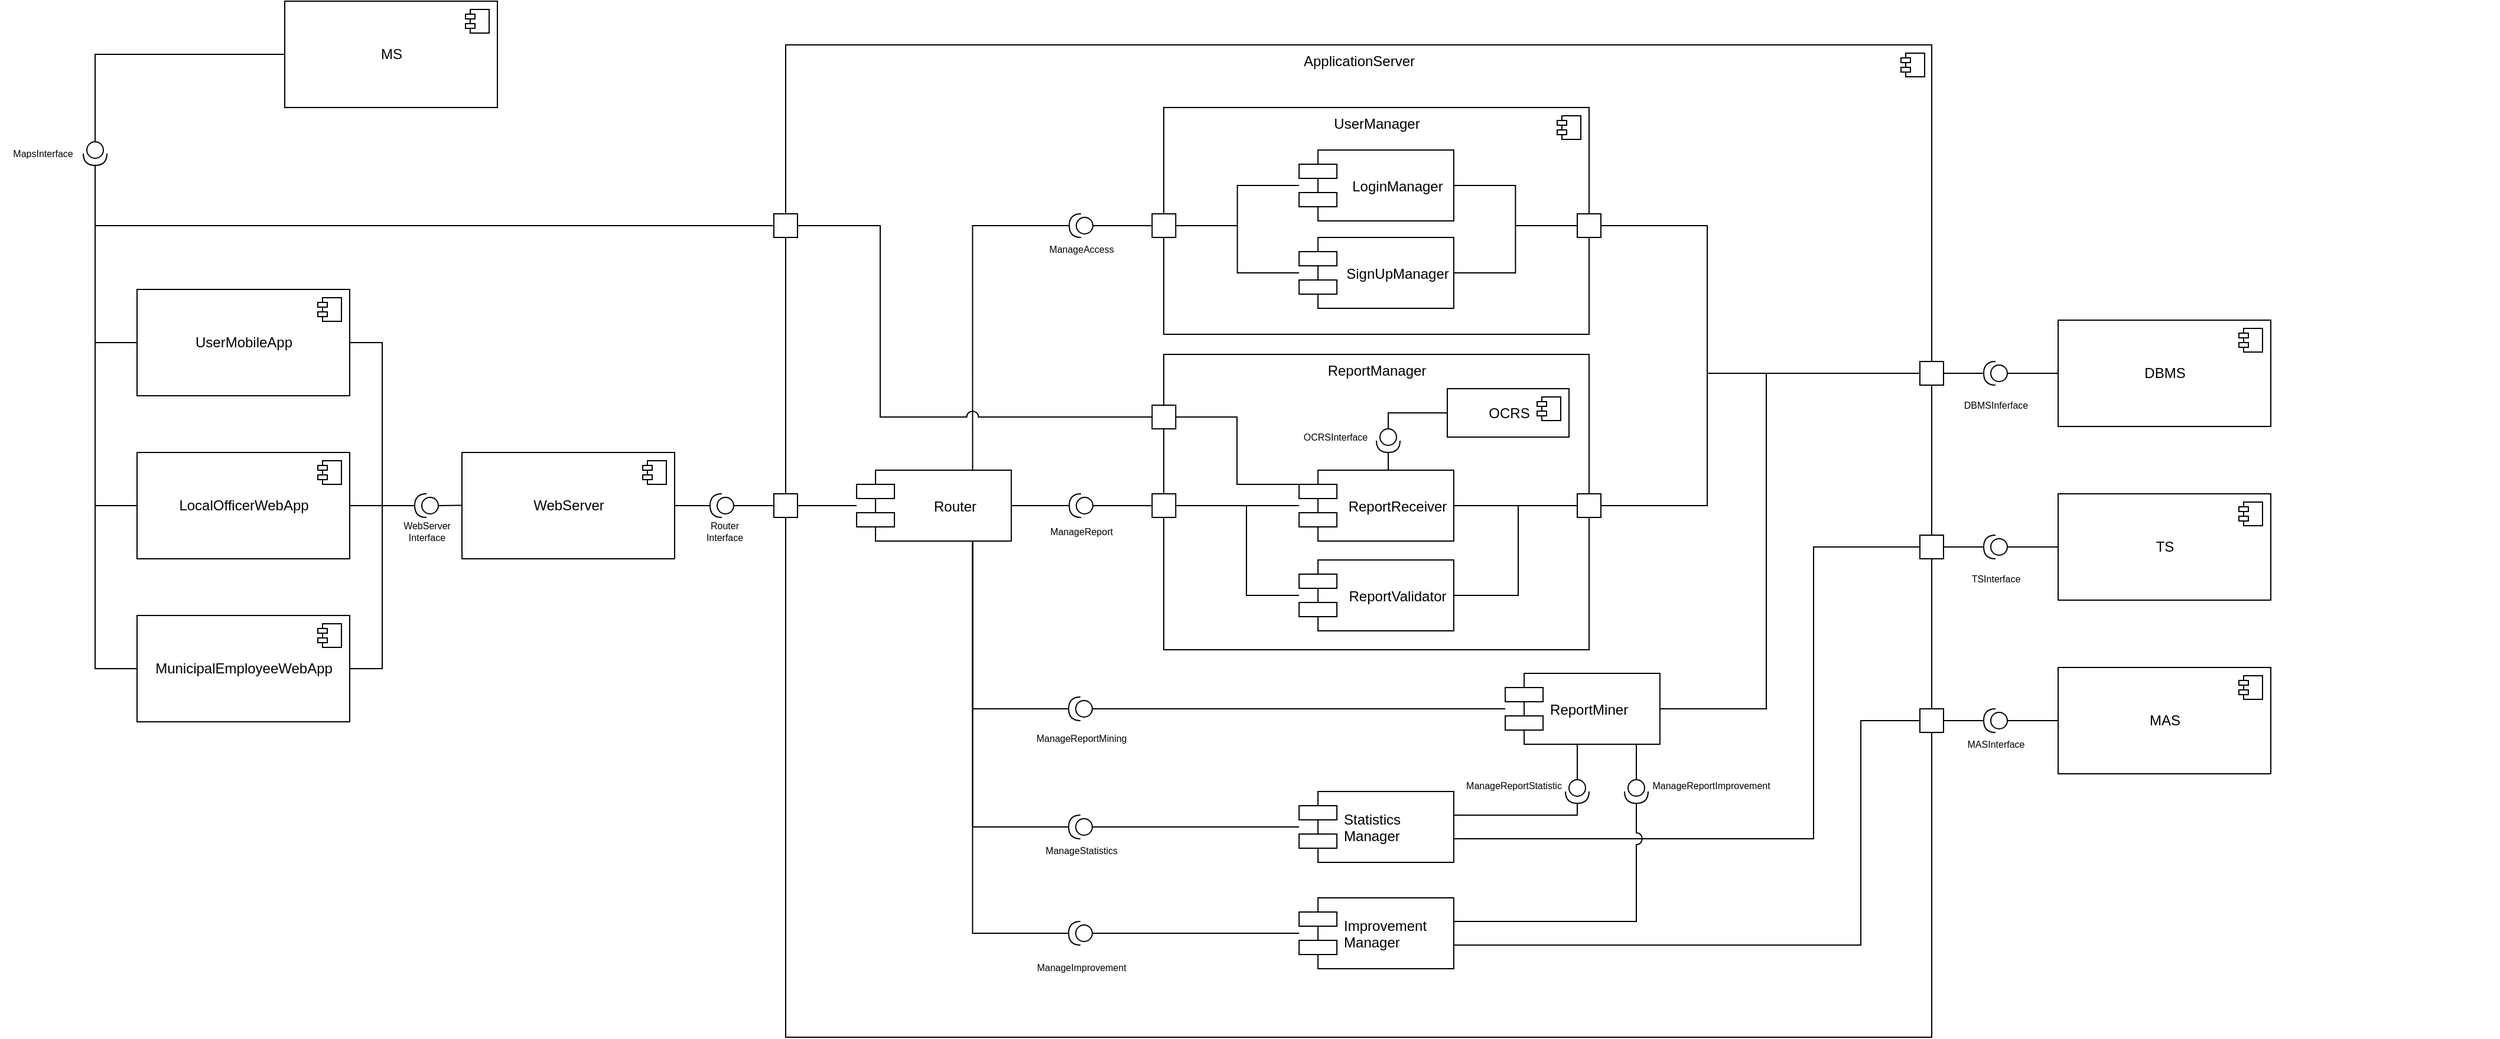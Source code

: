 <mxfile version="12.3.3" type="github" pages="1">
  <diagram id="ICdfpJFsuThwmuI50rdp" name="Page-1">
    <mxGraphModel dx="2058" dy="657" grid="1" gridSize="10" guides="1" tooltips="1" connect="1" arrows="1" fold="1" page="1" pageScale="1" pageWidth="850" pageHeight="1100" math="0" shadow="0">
      <root>
        <mxCell id="0"/>
        <mxCell id="1" parent="0"/>
        <mxCell id="f9F8cFvLClXmry9gnk70-8" value="ApplicationServer" style="html=1;verticalAlign=top;" parent="1" vertex="1">
          <mxGeometry x="600" y="98" width="970" height="840" as="geometry"/>
        </mxCell>
        <mxCell id="bCqW9GsPhboXD0qG2JR0-5" style="edgeStyle=orthogonalEdgeStyle;rounded=0;orthogonalLoop=1;jettySize=auto;html=1;endArrow=none;endFill=0;" parent="1" source="t4dxVVUfDJno4B-P36dR-24" target="bCqW9GsPhboXD0qG2JR0-4" edge="1">
          <mxGeometry relative="1" as="geometry"/>
        </mxCell>
        <mxCell id="t4dxVVUfDJno4B-P36dR-24" value="" style="whiteSpace=wrap;html=1;aspect=fixed;" parent="1" vertex="1">
          <mxGeometry x="590" y="478" width="20" height="20" as="geometry"/>
        </mxCell>
        <mxCell id="t4dxVVUfDJno4B-P36dR-27" value="" style="shape=component;jettyWidth=8;jettyHeight=4;" parent="1" vertex="1">
          <mxGeometry x="1544" y="105" width="20" height="20" as="geometry">
            <mxPoint x="-27" y="7" as="offset"/>
          </mxGeometry>
        </mxCell>
        <mxCell id="t4dxVVUfDJno4B-P36dR-32" value="" style="group;verticalAlign=middle;" parent="1" vertex="1" connectable="0">
          <mxGeometry x="840" y="151" width="440" height="192" as="geometry"/>
        </mxCell>
        <mxCell id="t4dxVVUfDJno4B-P36dR-6" value="" style="shape=providedRequiredInterface;html=1;verticalLabelPosition=bottom;rotation=180;" parent="t4dxVVUfDJno4B-P36dR-32" vertex="1">
          <mxGeometry y="90" width="20" height="20" as="geometry"/>
        </mxCell>
        <mxCell id="t4dxVVUfDJno4B-P36dR-31" style="edgeStyle=orthogonalEdgeStyle;rounded=0;orthogonalLoop=1;jettySize=auto;html=1;entryX=0;entryY=0.5;entryDx=0;entryDy=0;entryPerimeter=0;endArrow=none;endFill=0;" parent="t4dxVVUfDJno4B-P36dR-32" source="t4dxVVUfDJno4B-P36dR-3" target="t4dxVVUfDJno4B-P36dR-6" edge="1">
          <mxGeometry relative="1" as="geometry"/>
        </mxCell>
        <mxCell id="t4dxVVUfDJno4B-P36dR-1" value="UserManager" style="html=1;verticalAlign=top;" parent="t4dxVVUfDJno4B-P36dR-32" vertex="1">
          <mxGeometry x="80" width="360" height="192" as="geometry"/>
        </mxCell>
        <mxCell id="t4dxVVUfDJno4B-P36dR-2" value="" style="shape=component;jettyWidth=8;jettyHeight=4;" parent="t4dxVVUfDJno4B-P36dR-32" vertex="1">
          <mxGeometry x="1" width="20" height="20" relative="1" as="geometry">
            <mxPoint x="-27" y="7" as="offset"/>
          </mxGeometry>
        </mxCell>
        <mxCell id="t4dxVVUfDJno4B-P36dR-4" style="edgeStyle=orthogonalEdgeStyle;rounded=0;orthogonalLoop=1;jettySize=auto;html=1;entryX=1;entryY=0.5;entryDx=0;entryDy=0;endArrow=none;endFill=0;" parent="t4dxVVUfDJno4B-P36dR-32" source="f9F8cFvLClXmry9gnk70-27" target="t4dxVVUfDJno4B-P36dR-3" edge="1">
          <mxGeometry relative="1" as="geometry"/>
        </mxCell>
        <mxCell id="f9F8cFvLClXmry9gnk70-27" value="LoginManager" style="shape=component;align=center;spacingLeft=36;" parent="t4dxVVUfDJno4B-P36dR-32" vertex="1">
          <mxGeometry x="194.545" y="36" width="130.909" height="60" as="geometry"/>
        </mxCell>
        <mxCell id="t4dxVVUfDJno4B-P36dR-5" style="edgeStyle=orthogonalEdgeStyle;rounded=0;orthogonalLoop=1;jettySize=auto;html=1;entryX=1;entryY=0.5;entryDx=0;entryDy=0;endArrow=none;endFill=0;" parent="t4dxVVUfDJno4B-P36dR-32" source="f9F8cFvLClXmry9gnk70-28" target="t4dxVVUfDJno4B-P36dR-3" edge="1">
          <mxGeometry relative="1" as="geometry"/>
        </mxCell>
        <mxCell id="f9F8cFvLClXmry9gnk70-28" value="SignUpManager" style="shape=component;align=center;spacingLeft=36;" parent="t4dxVVUfDJno4B-P36dR-32" vertex="1">
          <mxGeometry x="194.545" y="110" width="130.909" height="60" as="geometry"/>
        </mxCell>
        <mxCell id="t4dxVVUfDJno4B-P36dR-3" value="" style="whiteSpace=wrap;html=1;aspect=fixed;" parent="t4dxVVUfDJno4B-P36dR-32" vertex="1">
          <mxGeometry x="70.143" y="90" width="20" height="20" as="geometry"/>
        </mxCell>
        <mxCell id="t4dxVVUfDJno4B-P36dR-100" style="edgeStyle=orthogonalEdgeStyle;rounded=0;jumpStyle=none;orthogonalLoop=1;jettySize=auto;html=1;entryX=0;entryY=0.5;entryDx=0;entryDy=0;endArrow=none;endFill=0;" parent="1" source="t4dxVVUfDJno4B-P36dR-20" target="t4dxVVUfDJno4B-P36dR-28" edge="1">
          <mxGeometry relative="1" as="geometry">
            <Array as="points">
              <mxPoint x="1380" y="251"/>
              <mxPoint x="1380" y="376"/>
            </Array>
          </mxGeometry>
        </mxCell>
        <mxCell id="t4dxVVUfDJno4B-P36dR-20" value="" style="whiteSpace=wrap;html=1;aspect=fixed;" parent="1" vertex="1">
          <mxGeometry x="1270" y="241" width="20" height="20" as="geometry"/>
        </mxCell>
        <mxCell id="t4dxVVUfDJno4B-P36dR-21" style="edgeStyle=orthogonalEdgeStyle;rounded=0;orthogonalLoop=1;jettySize=auto;html=1;entryX=0;entryY=0.5;entryDx=0;entryDy=0;endArrow=none;endFill=0;" parent="1" source="f9F8cFvLClXmry9gnk70-27" target="t4dxVVUfDJno4B-P36dR-20" edge="1">
          <mxGeometry relative="1" as="geometry"/>
        </mxCell>
        <mxCell id="t4dxVVUfDJno4B-P36dR-22" style="edgeStyle=orthogonalEdgeStyle;rounded=0;orthogonalLoop=1;jettySize=auto;html=1;entryX=0;entryY=0.5;entryDx=0;entryDy=0;endArrow=none;endFill=0;" parent="1" source="f9F8cFvLClXmry9gnk70-28" target="t4dxVVUfDJno4B-P36dR-20" edge="1">
          <mxGeometry relative="1" as="geometry"/>
        </mxCell>
        <mxCell id="t4dxVVUfDJno4B-P36dR-93" style="edgeStyle=orthogonalEdgeStyle;rounded=0;orthogonalLoop=1;jettySize=auto;html=1;entryX=0;entryY=0.5;entryDx=0;entryDy=0;endArrow=none;endFill=0;" parent="1" source="t4dxVVUfDJno4B-P36dR-88" target="t4dxVVUfDJno4B-P36dR-92" edge="1">
          <mxGeometry relative="1" as="geometry"/>
        </mxCell>
        <mxCell id="t4dxVVUfDJno4B-P36dR-94" style="edgeStyle=orthogonalEdgeStyle;rounded=0;orthogonalLoop=1;jettySize=auto;html=1;entryX=0;entryY=0.5;entryDx=0;entryDy=0;endArrow=none;endFill=0;" parent="1" source="t4dxVVUfDJno4B-P36dR-90" target="t4dxVVUfDJno4B-P36dR-92" edge="1">
          <mxGeometry relative="1" as="geometry"/>
        </mxCell>
        <mxCell id="t4dxVVUfDJno4B-P36dR-120" style="edgeStyle=orthogonalEdgeStyle;rounded=0;jumpStyle=none;orthogonalLoop=1;jettySize=auto;html=1;entryX=1;entryY=0.5;entryDx=0;entryDy=0;endArrow=none;endFill=0;" parent="1" source="t4dxVVUfDJno4B-P36dR-83" target="t4dxVVUfDJno4B-P36dR-103" edge="1">
          <mxGeometry relative="1" as="geometry"/>
        </mxCell>
        <mxCell id="t4dxVVUfDJno4B-P36dR-83" value="" style="shape=providedRequiredInterface;html=1;verticalLabelPosition=bottom;rotation=180;" parent="1" vertex="1">
          <mxGeometry x="840" y="478" width="20" height="20" as="geometry"/>
        </mxCell>
        <mxCell id="t4dxVVUfDJno4B-P36dR-84" style="edgeStyle=orthogonalEdgeStyle;rounded=0;orthogonalLoop=1;jettySize=auto;html=1;entryX=0;entryY=0.5;entryDx=0;entryDy=0;entryPerimeter=0;endArrow=none;endFill=0;" parent="1" source="t4dxVVUfDJno4B-P36dR-91" target="t4dxVVUfDJno4B-P36dR-83" edge="1">
          <mxGeometry relative="1" as="geometry"/>
        </mxCell>
        <mxCell id="t4dxVVUfDJno4B-P36dR-85" value="ReportManager" style="html=1;verticalAlign=top;" parent="1" vertex="1">
          <mxGeometry x="920" y="360" width="360" height="250" as="geometry"/>
        </mxCell>
        <mxCell id="t4dxVVUfDJno4B-P36dR-101" style="edgeStyle=orthogonalEdgeStyle;rounded=0;jumpStyle=none;orthogonalLoop=1;jettySize=auto;html=1;entryX=0;entryY=0.5;entryDx=0;entryDy=0;endArrow=none;endFill=0;" parent="1" source="t4dxVVUfDJno4B-P36dR-92" target="t4dxVVUfDJno4B-P36dR-28" edge="1">
          <mxGeometry relative="1" as="geometry">
            <Array as="points">
              <mxPoint x="1380" y="488"/>
              <mxPoint x="1380" y="376"/>
            </Array>
          </mxGeometry>
        </mxCell>
        <mxCell id="WwFhheWRcDjslNeChKha-11" style="edgeStyle=orthogonalEdgeStyle;rounded=0;orthogonalLoop=1;jettySize=auto;html=1;startArrow=none;startFill=0;endArrow=none;endFill=0;" parent="1" source="t4dxVVUfDJno4B-P36dR-92" target="t4dxVVUfDJno4B-P36dR-90" edge="1">
          <mxGeometry relative="1" as="geometry">
            <Array as="points">
              <mxPoint x="1220" y="488"/>
              <mxPoint x="1220" y="564"/>
            </Array>
          </mxGeometry>
        </mxCell>
        <mxCell id="WwFhheWRcDjslNeChKha-12" style="edgeStyle=orthogonalEdgeStyle;rounded=0;orthogonalLoop=1;jettySize=auto;html=1;entryX=1;entryY=0.5;entryDx=0;entryDy=0;startArrow=none;startFill=0;endArrow=none;endFill=0;" parent="1" source="t4dxVVUfDJno4B-P36dR-92" target="t4dxVVUfDJno4B-P36dR-88" edge="1">
          <mxGeometry relative="1" as="geometry"/>
        </mxCell>
        <mxCell id="t4dxVVUfDJno4B-P36dR-92" value="" style="whiteSpace=wrap;html=1;aspect=fixed;" parent="1" vertex="1">
          <mxGeometry x="1270" y="478" width="20" height="20" as="geometry"/>
        </mxCell>
        <mxCell id="t4dxVVUfDJno4B-P36dR-111" style="edgeStyle=orthogonalEdgeStyle;rounded=0;jumpStyle=none;orthogonalLoop=1;jettySize=auto;html=1;entryX=0;entryY=0.5;entryDx=0;entryDy=0;entryPerimeter=0;endArrow=none;endFill=0;" parent="1" source="t4dxVVUfDJno4B-P36dR-102" target="t4dxVVUfDJno4B-P36dR-109" edge="1">
          <mxGeometry relative="1" as="geometry"/>
        </mxCell>
        <mxCell id="t4dxVVUfDJno4B-P36dR-144" style="edgeStyle=orthogonalEdgeStyle;rounded=0;jumpStyle=none;orthogonalLoop=1;jettySize=auto;html=1;entryX=0;entryY=0.5;entryDx=0;entryDy=0;entryPerimeter=0;endArrow=none;endFill=0;" parent="1" source="t4dxVVUfDJno4B-P36dR-102" target="t4dxVVUfDJno4B-P36dR-134" edge="1">
          <mxGeometry relative="1" as="geometry">
            <Array as="points">
              <mxPoint x="1270" y="710"/>
              <mxPoint x="1270" y="710"/>
            </Array>
          </mxGeometry>
        </mxCell>
        <mxCell id="vVOoSJQ18AsgOmNY7wzu-1" style="edgeStyle=orthogonalEdgeStyle;rounded=0;orthogonalLoop=1;jettySize=auto;html=1;entryX=0;entryY=0.5;entryDx=0;entryDy=0;endArrow=none;endFill=0;" parent="1" source="t4dxVVUfDJno4B-P36dR-102" target="t4dxVVUfDJno4B-P36dR-28" edge="1">
          <mxGeometry relative="1" as="geometry">
            <Array as="points">
              <mxPoint x="1430" y="660"/>
              <mxPoint x="1430" y="376"/>
            </Array>
          </mxGeometry>
        </mxCell>
        <mxCell id="D_oB3atG6wPr-UcdfOcj-33" style="edgeStyle=orthogonalEdgeStyle;rounded=0;orthogonalLoop=1;jettySize=auto;html=1;startArrow=none;startFill=0;endArrow=none;endFill=0;endSize=14;fontSize=8;" parent="1" source="t4dxVVUfDJno4B-P36dR-102" target="D_oB3atG6wPr-UcdfOcj-31" edge="1">
          <mxGeometry relative="1" as="geometry">
            <Array as="points">
              <mxPoint x="1320" y="700"/>
              <mxPoint x="1320" y="700"/>
            </Array>
          </mxGeometry>
        </mxCell>
        <mxCell id="t4dxVVUfDJno4B-P36dR-102" value="ReportMiner" style="shape=component;align=left;spacingLeft=36;" parent="1" vertex="1">
          <mxGeometry x="1209.045" y="630" width="130.909" height="60" as="geometry"/>
        </mxCell>
        <mxCell id="t4dxVVUfDJno4B-P36dR-105" style="edgeStyle=orthogonalEdgeStyle;rounded=0;jumpStyle=none;orthogonalLoop=1;jettySize=auto;html=1;entryX=1;entryY=0.5;entryDx=0;entryDy=0;endArrow=none;endFill=0;" parent="1" source="t4dxVVUfDJno4B-P36dR-103" target="t4dxVVUfDJno4B-P36dR-24" edge="1">
          <mxGeometry relative="1" as="geometry"/>
        </mxCell>
        <mxCell id="t4dxVVUfDJno4B-P36dR-103" value="Router" style="shape=component;align=center;spacingLeft=36;" parent="1" vertex="1">
          <mxGeometry x="660.045" y="458" width="130.909" height="60" as="geometry"/>
        </mxCell>
        <mxCell id="t4dxVVUfDJno4B-P36dR-112" style="edgeStyle=orthogonalEdgeStyle;rounded=0;jumpStyle=none;orthogonalLoop=1;jettySize=auto;html=1;entryX=0;entryY=0.5;entryDx=0;entryDy=0;entryPerimeter=0;endArrow=none;endFill=0;" parent="1" source="t4dxVVUfDJno4B-P36dR-104" target="t4dxVVUfDJno4B-P36dR-110" edge="1">
          <mxGeometry relative="1" as="geometry"/>
        </mxCell>
        <mxCell id="t4dxVVUfDJno4B-P36dR-150" style="edgeStyle=orthogonalEdgeStyle;rounded=0;jumpStyle=arc;jumpSize=10;orthogonalLoop=1;jettySize=auto;html=1;entryX=0;entryY=0.5;entryDx=0;entryDy=0;endArrow=none;endFill=0;" parent="1" source="t4dxVVUfDJno4B-P36dR-104" target="t4dxVVUfDJno4B-P36dR-53" edge="1">
          <mxGeometry relative="1" as="geometry">
            <Array as="points">
              <mxPoint x="1470" y="770"/>
              <mxPoint x="1470" y="523"/>
            </Array>
          </mxGeometry>
        </mxCell>
        <mxCell id="D_oB3atG6wPr-UcdfOcj-35" style="edgeStyle=orthogonalEdgeStyle;rounded=0;orthogonalLoop=1;jettySize=auto;html=1;entryX=1;entryY=0.5;entryDx=0;entryDy=0;entryPerimeter=0;startArrow=none;startFill=0;endArrow=none;endFill=0;endSize=14;fontSize=8;" parent="1" source="t4dxVVUfDJno4B-P36dR-104" target="t4dxVVUfDJno4B-P36dR-134" edge="1">
          <mxGeometry relative="1" as="geometry">
            <Array as="points">
              <mxPoint x="1270" y="750"/>
            </Array>
          </mxGeometry>
        </mxCell>
        <mxCell id="t4dxVVUfDJno4B-P36dR-104" value="Statistics&#xa;Manager" style="shape=component;align=left;spacingLeft=36;" parent="1" vertex="1">
          <mxGeometry x="1034.545" y="730" width="130.909" height="60" as="geometry"/>
        </mxCell>
        <mxCell id="t4dxVVUfDJno4B-P36dR-127" style="edgeStyle=orthogonalEdgeStyle;rounded=0;jumpStyle=none;orthogonalLoop=1;jettySize=auto;html=1;entryX=0.75;entryY=1;entryDx=0;entryDy=0;endArrow=none;endFill=0;" parent="1" source="t4dxVVUfDJno4B-P36dR-109" target="t4dxVVUfDJno4B-P36dR-103" edge="1">
          <mxGeometry relative="1" as="geometry"/>
        </mxCell>
        <mxCell id="t4dxVVUfDJno4B-P36dR-109" value="" style="shape=providedRequiredInterface;html=1;verticalLabelPosition=bottom;rotation=180;" parent="1" vertex="1">
          <mxGeometry x="839.5" y="650" width="20" height="20" as="geometry"/>
        </mxCell>
        <mxCell id="t4dxVVUfDJno4B-P36dR-122" style="edgeStyle=orthogonalEdgeStyle;rounded=0;jumpStyle=none;orthogonalLoop=1;jettySize=auto;html=1;endArrow=none;endFill=0;entryX=0.75;entryY=1;entryDx=0;entryDy=0;" parent="1" source="t4dxVVUfDJno4B-P36dR-110" target="t4dxVVUfDJno4B-P36dR-103" edge="1">
          <mxGeometry relative="1" as="geometry"/>
        </mxCell>
        <mxCell id="t4dxVVUfDJno4B-P36dR-110" value="" style="shape=providedRequiredInterface;html=1;verticalLabelPosition=bottom;rotation=180;" parent="1" vertex="1">
          <mxGeometry x="839.5" y="750" width="20" height="20" as="geometry"/>
        </mxCell>
        <mxCell id="t4dxVVUfDJno4B-P36dR-119" style="edgeStyle=orthogonalEdgeStyle;rounded=0;jumpStyle=none;orthogonalLoop=1;jettySize=auto;html=1;entryX=0.75;entryY=0;entryDx=0;entryDy=0;endArrow=none;endFill=0;" parent="1" source="t4dxVVUfDJno4B-P36dR-6" target="t4dxVVUfDJno4B-P36dR-103" edge="1">
          <mxGeometry relative="1" as="geometry"/>
        </mxCell>
        <mxCell id="t4dxVVUfDJno4B-P36dR-125" style="edgeStyle=orthogonalEdgeStyle;rounded=0;jumpStyle=none;orthogonalLoop=1;jettySize=auto;html=1;entryX=0;entryY=0.5;entryDx=0;entryDy=0;entryPerimeter=0;endArrow=none;endFill=0;" parent="1" source="t4dxVVUfDJno4B-P36dR-123" target="t4dxVVUfDJno4B-P36dR-124" edge="1">
          <mxGeometry relative="1" as="geometry"/>
        </mxCell>
        <mxCell id="t4dxVVUfDJno4B-P36dR-153" style="edgeStyle=orthogonalEdgeStyle;rounded=0;jumpStyle=arc;jumpSize=10;orthogonalLoop=1;jettySize=auto;html=1;entryX=0;entryY=0.5;entryDx=0;entryDy=0;endArrow=none;endFill=0;" parent="1" source="t4dxVVUfDJno4B-P36dR-123" target="t4dxVVUfDJno4B-P36dR-47" edge="1">
          <mxGeometry relative="1" as="geometry">
            <Array as="points">
              <mxPoint x="1510" y="860"/>
              <mxPoint x="1510" y="670"/>
            </Array>
          </mxGeometry>
        </mxCell>
        <mxCell id="D_oB3atG6wPr-UcdfOcj-34" style="edgeStyle=orthogonalEdgeStyle;rounded=0;orthogonalLoop=1;jettySize=auto;html=1;entryX=1;entryY=0.5;entryDx=0;entryDy=0;entryPerimeter=0;startArrow=none;startFill=0;endArrow=none;endFill=0;endSize=14;fontSize=8;jumpStyle=arc;jumpSize=10;" parent="1" source="t4dxVVUfDJno4B-P36dR-123" target="D_oB3atG6wPr-UcdfOcj-31" edge="1">
          <mxGeometry relative="1" as="geometry">
            <Array as="points">
              <mxPoint x="1320" y="840"/>
            </Array>
          </mxGeometry>
        </mxCell>
        <mxCell id="t4dxVVUfDJno4B-P36dR-123" value="Improvement&#xa;Manager" style="shape=component;align=left;spacingLeft=36;" parent="1" vertex="1">
          <mxGeometry x="1034.545" y="820" width="130.909" height="60" as="geometry"/>
        </mxCell>
        <mxCell id="t4dxVVUfDJno4B-P36dR-126" style="edgeStyle=orthogonalEdgeStyle;rounded=0;jumpStyle=none;orthogonalLoop=1;jettySize=auto;html=1;entryX=0.75;entryY=1;entryDx=0;entryDy=0;endArrow=none;endFill=0;" parent="1" source="t4dxVVUfDJno4B-P36dR-124" target="t4dxVVUfDJno4B-P36dR-103" edge="1">
          <mxGeometry relative="1" as="geometry"/>
        </mxCell>
        <mxCell id="t4dxVVUfDJno4B-P36dR-124" value="" style="shape=providedRequiredInterface;html=1;verticalLabelPosition=bottom;rotation=180;" parent="1" vertex="1">
          <mxGeometry x="839.5" y="840" width="20" height="20" as="geometry"/>
        </mxCell>
        <mxCell id="t4dxVVUfDJno4B-P36dR-134" value="" style="shape=providedRequiredInterface;html=1;verticalLabelPosition=bottom;rotation=90;" parent="1" vertex="1">
          <mxGeometry x="1260" y="720" width="20" height="20" as="geometry"/>
        </mxCell>
        <mxCell id="f9F8cFvLClXmry9gnk70-32" value="DBMS" style="html=1;align=center;" parent="1" vertex="1">
          <mxGeometry x="1677" y="331" width="180" height="90" as="geometry"/>
        </mxCell>
        <mxCell id="f9F8cFvLClXmry9gnk70-33" value="" style="shape=component;jettyWidth=8;jettyHeight=4;" parent="f9F8cFvLClXmry9gnk70-32" vertex="1">
          <mxGeometry x="1" width="20" height="20" relative="1" as="geometry">
            <mxPoint x="-27" y="7" as="offset"/>
          </mxGeometry>
        </mxCell>
        <mxCell id="Rg6xezFzuOhrAB8FiAtQ-212" value="" style="shape=providedRequiredInterface;html=1;verticalLabelPosition=bottom;fontSize=8;align=center;rotation=180;" parent="1" vertex="1">
          <mxGeometry x="1614" y="366" width="20" height="20" as="geometry"/>
        </mxCell>
        <mxCell id="Rg6xezFzuOhrAB8FiAtQ-210" style="edgeStyle=orthogonalEdgeStyle;rounded=0;orthogonalLoop=1;jettySize=auto;html=1;entryX=0;entryY=0.5;entryDx=0;entryDy=0;entryPerimeter=0;startArrow=none;startFill=0;endArrow=none;endFill=0;fontSize=8;exitX=0;exitY=0.5;exitDx=0;exitDy=0;" parent="1" source="f9F8cFvLClXmry9gnk70-32" target="Rg6xezFzuOhrAB8FiAtQ-212" edge="1">
          <mxGeometry relative="1" as="geometry">
            <mxPoint x="2085" y="376.667" as="sourcePoint"/>
          </mxGeometry>
        </mxCell>
        <mxCell id="t4dxVVUfDJno4B-P36dR-28" value="" style="whiteSpace=wrap;html=1;aspect=fixed;" parent="1" vertex="1">
          <mxGeometry x="1560" y="366" width="20" height="20" as="geometry"/>
        </mxCell>
        <mxCell id="t4dxVVUfDJno4B-P36dR-34" style="edgeStyle=orthogonalEdgeStyle;rounded=0;orthogonalLoop=1;jettySize=auto;html=1;entryX=1;entryY=0.5;entryDx=0;entryDy=0;endArrow=none;endFill=0;" parent="1" source="Rg6xezFzuOhrAB8FiAtQ-212" target="t4dxVVUfDJno4B-P36dR-28" edge="1">
          <mxGeometry relative="1" as="geometry"/>
        </mxCell>
        <mxCell id="t4dxVVUfDJno4B-P36dR-152" value="" style="group" parent="1" vertex="1" connectable="0">
          <mxGeometry x="1560" y="625" width="490" height="90" as="geometry"/>
        </mxCell>
        <mxCell id="t4dxVVUfDJno4B-P36dR-43" value="MAS" style="html=1;align=center;" parent="t4dxVVUfDJno4B-P36dR-152" vertex="1">
          <mxGeometry x="117" width="180" height="90" as="geometry"/>
        </mxCell>
        <mxCell id="t4dxVVUfDJno4B-P36dR-44" value="" style="shape=component;jettyWidth=8;jettyHeight=4;" parent="t4dxVVUfDJno4B-P36dR-43" vertex="1">
          <mxGeometry x="1" width="20" height="20" relative="1" as="geometry">
            <mxPoint x="-27" y="7" as="offset"/>
          </mxGeometry>
        </mxCell>
        <mxCell id="t4dxVVUfDJno4B-P36dR-46" value="" style="shape=providedRequiredInterface;html=1;verticalLabelPosition=bottom;fontSize=8;align=center;rotation=180;" parent="t4dxVVUfDJno4B-P36dR-152" vertex="1">
          <mxGeometry x="54" y="35" width="20" height="20" as="geometry"/>
        </mxCell>
        <mxCell id="t4dxVVUfDJno4B-P36dR-42" style="edgeStyle=orthogonalEdgeStyle;rounded=0;orthogonalLoop=1;jettySize=auto;html=1;entryX=0;entryY=0.5;entryDx=0;entryDy=0;entryPerimeter=0;startArrow=none;startFill=0;endArrow=none;endFill=0;fontSize=8;exitX=0;exitY=0.5;exitDx=0;exitDy=0;" parent="t4dxVVUfDJno4B-P36dR-152" source="t4dxVVUfDJno4B-P36dR-43" target="t4dxVVUfDJno4B-P36dR-46" edge="1">
          <mxGeometry relative="1" as="geometry">
            <mxPoint x="565" y="85.667" as="sourcePoint"/>
          </mxGeometry>
        </mxCell>
        <mxCell id="t4dxVVUfDJno4B-P36dR-47" value="" style="whiteSpace=wrap;html=1;aspect=fixed;" parent="t4dxVVUfDJno4B-P36dR-152" vertex="1">
          <mxGeometry y="35" width="20" height="20" as="geometry"/>
        </mxCell>
        <mxCell id="t4dxVVUfDJno4B-P36dR-45" style="edgeStyle=orthogonalEdgeStyle;rounded=0;orthogonalLoop=1;jettySize=auto;html=1;entryX=1;entryY=0.5;entryDx=0;entryDy=0;endArrow=none;endFill=0;" parent="t4dxVVUfDJno4B-P36dR-152" source="t4dxVVUfDJno4B-P36dR-46" target="t4dxVVUfDJno4B-P36dR-47" edge="1">
          <mxGeometry relative="1" as="geometry"/>
        </mxCell>
        <mxCell id="D_oB3atG6wPr-UcdfOcj-41" value="MASInterface" style="text;html=1;align=center;verticalAlign=middle;resizable=0;points=[];;autosize=1;fontSize=8;" parent="t4dxVVUfDJno4B-P36dR-152" vertex="1">
          <mxGeometry x="34" y="55" width="60" height="20" as="geometry"/>
        </mxCell>
        <mxCell id="t4dxVVUfDJno4B-P36dR-49" value="TS" style="html=1;align=center;" parent="1" vertex="1">
          <mxGeometry x="1677" y="478" width="180" height="90" as="geometry"/>
        </mxCell>
        <mxCell id="t4dxVVUfDJno4B-P36dR-50" value="" style="shape=component;jettyWidth=8;jettyHeight=4;" parent="t4dxVVUfDJno4B-P36dR-49" vertex="1">
          <mxGeometry x="1" width="20" height="20" relative="1" as="geometry">
            <mxPoint x="-27" y="7" as="offset"/>
          </mxGeometry>
        </mxCell>
        <mxCell id="t4dxVVUfDJno4B-P36dR-52" value="" style="shape=providedRequiredInterface;html=1;verticalLabelPosition=bottom;fontSize=8;align=center;rotation=180;" parent="1" vertex="1">
          <mxGeometry x="1614" y="513" width="20" height="20" as="geometry"/>
        </mxCell>
        <mxCell id="t4dxVVUfDJno4B-P36dR-48" style="edgeStyle=orthogonalEdgeStyle;rounded=0;orthogonalLoop=1;jettySize=auto;html=1;entryX=0;entryY=0.5;entryDx=0;entryDy=0;entryPerimeter=0;startArrow=none;startFill=0;endArrow=none;endFill=0;fontSize=8;exitX=0;exitY=0.5;exitDx=0;exitDy=0;" parent="1" source="t4dxVVUfDJno4B-P36dR-49" target="t4dxVVUfDJno4B-P36dR-52" edge="1">
          <mxGeometry relative="1" as="geometry">
            <mxPoint x="2135" y="663.667" as="sourcePoint"/>
          </mxGeometry>
        </mxCell>
        <mxCell id="t4dxVVUfDJno4B-P36dR-53" value="" style="whiteSpace=wrap;html=1;aspect=fixed;" parent="1" vertex="1">
          <mxGeometry x="1560" y="513" width="20" height="20" as="geometry"/>
        </mxCell>
        <mxCell id="t4dxVVUfDJno4B-P36dR-51" style="edgeStyle=orthogonalEdgeStyle;rounded=0;orthogonalLoop=1;jettySize=auto;html=1;entryX=1;entryY=0.5;entryDx=0;entryDy=0;endArrow=none;endFill=0;" parent="1" source="t4dxVVUfDJno4B-P36dR-52" target="t4dxVVUfDJno4B-P36dR-53" edge="1">
          <mxGeometry relative="1" as="geometry"/>
        </mxCell>
        <mxCell id="Rg6xezFzuOhrAB8FiAtQ-204" value="" style="shape=providedRequiredInterface;html=1;verticalLabelPosition=bottom;fontSize=8;align=center;rotation=90;" parent="1" vertex="1">
          <mxGeometry x="5.5" y="180" width="20" height="20" as="geometry"/>
        </mxCell>
        <mxCell id="bCqW9GsPhboXD0qG2JR0-11" style="edgeStyle=orthogonalEdgeStyle;rounded=0;orthogonalLoop=1;jettySize=auto;html=1;entryX=1;entryY=0.5;entryDx=0;entryDy=0;entryPerimeter=0;endArrow=none;endFill=0;" parent="1" source="f9F8cFvLClXmry9gnk70-10" target="bCqW9GsPhboXD0qG2JR0-7" edge="1">
          <mxGeometry relative="1" as="geometry"/>
        </mxCell>
        <mxCell id="f9F8cFvLClXmry9gnk70-10" value="UserMobileApp" style="html=1;align=center;" parent="1" vertex="1">
          <mxGeometry x="51" y="305" width="180" height="90" as="geometry"/>
        </mxCell>
        <mxCell id="f9F8cFvLClXmry9gnk70-11" value="" style="shape=component;jettyWidth=8;jettyHeight=4;align=center;" parent="f9F8cFvLClXmry9gnk70-10" vertex="1">
          <mxGeometry x="1" width="20" height="20" relative="1" as="geometry">
            <mxPoint x="-27" y="7" as="offset"/>
          </mxGeometry>
        </mxCell>
        <mxCell id="Rg6xezFzuOhrAB8FiAtQ-207" style="edgeStyle=orthogonalEdgeStyle;rounded=0;orthogonalLoop=1;jettySize=auto;html=1;entryX=1;entryY=0.5;entryDx=0;entryDy=0;entryPerimeter=0;startArrow=none;startFill=0;endArrow=none;endFill=0;fontSize=8;exitX=0;exitY=0.5;exitDx=0;exitDy=0;" parent="1" source="f9F8cFvLClXmry9gnk70-10" target="Rg6xezFzuOhrAB8FiAtQ-204" edge="1">
          <mxGeometry relative="1" as="geometry">
            <mxPoint x="66" y="363" as="sourcePoint"/>
          </mxGeometry>
        </mxCell>
        <mxCell id="f9F8cFvLClXmry9gnk70-12" value="&lt;span style=&quot;color: rgba(0 , 0 , 0 , 0) ; font-family: monospace ; font-size: 0px&quot;&gt;%3CmxGraphModel%3E%3Croot%3E%3CmxCell%20id%3D%220%22%2F%3E%3CmxCell%20id%3D%221%22%20parent%3D%220%22%2F%3E%3CmxCell%20id%3D%222%22%20value%3D%22%26amp%3Blaquo%3BAnnotation%26amp%3Braquo%3B%26lt%3Bbr%2F%26gt%3B%26lt%3Bb%26gt%3BComponent%26lt%3B%2Fb%26gt%3B%22%20style%3D%22html%3D1%3B%22%20vertex%3D%221%22%20parent%3D%221%22%3E%3CmxGeometry%20x%3D%22155%22%20y%3D%22270%22%20width%3D%22180%22%20height%3D%2290%22%20as%3D%22geometry%22%2F%3E%3C%2FmxCell%3E%3CmxCell%20id%3D%223%22%20value%3D%22%22%20style%3D%22shape%3Dcomponent%3BjettyWidth%3D8%3BjettyHeight%3D4%3B%22%20vertex%3D%221%22%20parent%3D%222%22%3E%3CmxGeometry%20x%3D%221%22%20width%3D%2220%22%20height%3D%2220%22%20relative%3D%221%22%20as%3D%22geometry%22%3E%3CmxPoint%20x%3D%22-27%22%20y%3D%227%22%20as%3D%22offset%22%2F%3E%3C%2FmxGeometry%3E%3C%2FmxCell%3E%3C%2Froot%3E%3C%2FmxGraphModel%3E&lt;/span&gt;" style="text;html=1;resizable=0;points=[];autosize=1;align=center;verticalAlign=top;spacingTop=-4;" parent="1" vertex="1">
          <mxGeometry x="65" y="588" width="20" height="20" as="geometry"/>
        </mxCell>
        <mxCell id="bCqW9GsPhboXD0qG2JR0-10" style="edgeStyle=orthogonalEdgeStyle;rounded=0;orthogonalLoop=1;jettySize=auto;html=1;entryX=1;entryY=0.5;entryDx=0;entryDy=0;entryPerimeter=0;endArrow=none;endFill=0;" parent="1" source="f9F8cFvLClXmry9gnk70-13" target="bCqW9GsPhboXD0qG2JR0-7" edge="1">
          <mxGeometry relative="1" as="geometry"/>
        </mxCell>
        <mxCell id="f9F8cFvLClXmry9gnk70-13" value="LocalOfficerWebApp" style="html=1;align=center;" parent="1" vertex="1">
          <mxGeometry x="51" y="443" width="180" height="90" as="geometry"/>
        </mxCell>
        <mxCell id="f9F8cFvLClXmry9gnk70-14" value="" style="shape=component;jettyWidth=8;jettyHeight=4;align=center;" parent="f9F8cFvLClXmry9gnk70-13" vertex="1">
          <mxGeometry x="1" width="20" height="20" relative="1" as="geometry">
            <mxPoint x="-27" y="7" as="offset"/>
          </mxGeometry>
        </mxCell>
        <mxCell id="Rg6xezFzuOhrAB8FiAtQ-208" style="edgeStyle=orthogonalEdgeStyle;rounded=0;orthogonalLoop=1;jettySize=auto;html=1;entryX=1;entryY=0.5;entryDx=0;entryDy=0;entryPerimeter=0;startArrow=none;startFill=0;endArrow=none;endFill=0;fontSize=8;exitX=0;exitY=0.5;exitDx=0;exitDy=0;" parent="1" source="f9F8cFvLClXmry9gnk70-13" target="Rg6xezFzuOhrAB8FiAtQ-204" edge="1">
          <mxGeometry relative="1" as="geometry">
            <mxPoint x="66" y="478" as="sourcePoint"/>
          </mxGeometry>
        </mxCell>
        <mxCell id="bCqW9GsPhboXD0qG2JR0-9" style="edgeStyle=orthogonalEdgeStyle;rounded=0;orthogonalLoop=1;jettySize=auto;html=1;entryX=1;entryY=0.5;entryDx=0;entryDy=0;entryPerimeter=0;endArrow=none;endFill=0;" parent="1" source="f9F8cFvLClXmry9gnk70-15" target="bCqW9GsPhboXD0qG2JR0-7" edge="1">
          <mxGeometry relative="1" as="geometry"/>
        </mxCell>
        <mxCell id="f9F8cFvLClXmry9gnk70-15" value="MunicipalEmployeeWebApp" style="html=1;align=center;" parent="1" vertex="1">
          <mxGeometry x="51" y="581" width="180" height="90" as="geometry"/>
        </mxCell>
        <mxCell id="f9F8cFvLClXmry9gnk70-16" value="" style="shape=component;jettyWidth=8;jettyHeight=4;align=center;" parent="f9F8cFvLClXmry9gnk70-15" vertex="1">
          <mxGeometry x="1" width="20" height="20" relative="1" as="geometry">
            <mxPoint x="-27" y="7" as="offset"/>
          </mxGeometry>
        </mxCell>
        <mxCell id="Rg6xezFzuOhrAB8FiAtQ-209" style="edgeStyle=orthogonalEdgeStyle;rounded=0;orthogonalLoop=1;jettySize=auto;html=1;entryX=1;entryY=0.5;entryDx=0;entryDy=0;entryPerimeter=0;startArrow=none;startFill=0;endArrow=none;endFill=0;fontSize=8;exitX=0;exitY=0.5;exitDx=0;exitDy=0;" parent="1" source="f9F8cFvLClXmry9gnk70-15" target="Rg6xezFzuOhrAB8FiAtQ-204" edge="1">
          <mxGeometry relative="1" as="geometry">
            <mxPoint x="66" y="594" as="sourcePoint"/>
          </mxGeometry>
        </mxCell>
        <mxCell id="f9F8cFvLClXmry9gnk70-25" value="MS" style="html=1;" parent="1" vertex="1">
          <mxGeometry x="176" y="61" width="180" height="90" as="geometry"/>
        </mxCell>
        <mxCell id="f9F8cFvLClXmry9gnk70-26" value="" style="shape=component;jettyWidth=8;jettyHeight=4;" parent="f9F8cFvLClXmry9gnk70-25" vertex="1">
          <mxGeometry x="1" width="20" height="20" relative="1" as="geometry">
            <mxPoint x="-27" y="7" as="offset"/>
          </mxGeometry>
        </mxCell>
        <mxCell id="Rg6xezFzuOhrAB8FiAtQ-206" style="edgeStyle=orthogonalEdgeStyle;rounded=0;orthogonalLoop=1;jettySize=auto;html=1;entryX=0;entryY=0.5;entryDx=0;entryDy=0;entryPerimeter=0;startArrow=none;startFill=0;endArrow=none;endFill=0;fontSize=8;exitX=0;exitY=0.5;exitDx=0;exitDy=0;" parent="1" source="f9F8cFvLClXmry9gnk70-25" target="Rg6xezFzuOhrAB8FiAtQ-204" edge="1">
          <mxGeometry relative="1" as="geometry">
            <mxPoint x="81" y="825" as="sourcePoint"/>
          </mxGeometry>
        </mxCell>
        <mxCell id="D_oB3atG6wPr-UcdfOcj-25" value="MapsInterface" style="text;html=1;align=center;verticalAlign=middle;resizable=0;points=[];;autosize=1;fontSize=8;" parent="1" vertex="1">
          <mxGeometry x="-64.5" y="180" width="70" height="20" as="geometry"/>
        </mxCell>
        <mxCell id="D_oB3atG6wPr-UcdfOcj-26" value="ManageAccess" style="text;html=1;align=center;verticalAlign=middle;resizable=0;points=[];;autosize=1;fontSize=8;" parent="1" vertex="1">
          <mxGeometry x="814.5" y="261" width="70" height="20" as="geometry"/>
        </mxCell>
        <mxCell id="D_oB3atG6wPr-UcdfOcj-27" value="ManageReport" style="text;html=1;align=center;verticalAlign=middle;resizable=0;points=[];;autosize=1;fontSize=8;" parent="1" vertex="1">
          <mxGeometry x="815" y="500" width="70" height="20" as="geometry"/>
        </mxCell>
        <mxCell id="D_oB3atG6wPr-UcdfOcj-28" value="ManageReportMining" style="text;html=1;align=center;verticalAlign=middle;resizable=0;points=[];;autosize=1;fontSize=8;" parent="1" vertex="1">
          <mxGeometry x="804.5" y="675" width="90" height="20" as="geometry"/>
        </mxCell>
        <mxCell id="D_oB3atG6wPr-UcdfOcj-29" value="ManageStatistics" style="text;html=1;align=center;verticalAlign=middle;resizable=0;points=[];;autosize=1;fontSize=8;" parent="1" vertex="1">
          <mxGeometry x="809.5" y="770" width="80" height="20" as="geometry"/>
        </mxCell>
        <mxCell id="D_oB3atG6wPr-UcdfOcj-30" value="ManageImprovement" style="text;html=1;align=center;verticalAlign=middle;resizable=0;points=[];;autosize=1;fontSize=8;" parent="1" vertex="1">
          <mxGeometry x="804.5" y="869" width="90" height="20" as="geometry"/>
        </mxCell>
        <mxCell id="D_oB3atG6wPr-UcdfOcj-31" value="" style="shape=providedRequiredInterface;html=1;verticalLabelPosition=bottom;rotation=90;" parent="1" vertex="1">
          <mxGeometry x="1310" y="720" width="20" height="20" as="geometry"/>
        </mxCell>
        <mxCell id="D_oB3atG6wPr-UcdfOcj-36" value="ManageReportStatistic" style="text;html=1;align=center;verticalAlign=middle;resizable=0;points=[];;autosize=1;fontSize=8;" parent="1" vertex="1">
          <mxGeometry x="1166" y="715" width="100" height="20" as="geometry"/>
        </mxCell>
        <mxCell id="D_oB3atG6wPr-UcdfOcj-37" value="ManageReportImprovement" style="text;html=1;align=center;verticalAlign=middle;resizable=0;points=[];;autosize=1;fontSize=8;direction=south;" parent="1" vertex="1">
          <mxGeometry x="1373" y="670" width="20" height="110" as="geometry"/>
        </mxCell>
        <mxCell id="D_oB3atG6wPr-UcdfOcj-38" value="DBMSInferface" style="text;html=1;align=center;verticalAlign=middle;resizable=0;points=[];;autosize=1;fontSize=8;" parent="1" vertex="1">
          <mxGeometry x="1589" y="393" width="70" height="20" as="geometry"/>
        </mxCell>
        <mxCell id="D_oB3atG6wPr-UcdfOcj-40" value="TSInterface" style="text;html=1;align=center;verticalAlign=middle;resizable=0;points=[];;autosize=1;fontSize=8;" parent="1" vertex="1">
          <mxGeometry x="1594" y="539.5" width="60" height="20" as="geometry"/>
        </mxCell>
        <mxCell id="bCqW9GsPhboXD0qG2JR0-6" style="edgeStyle=orthogonalEdgeStyle;rounded=0;orthogonalLoop=1;jettySize=auto;html=1;entryX=1;entryY=0.5;entryDx=0;entryDy=0;entryPerimeter=0;endArrow=none;endFill=0;" parent="1" source="bCqW9GsPhboXD0qG2JR0-1" target="bCqW9GsPhboXD0qG2JR0-4" edge="1">
          <mxGeometry relative="1" as="geometry"/>
        </mxCell>
        <mxCell id="bCqW9GsPhboXD0qG2JR0-8" style="edgeStyle=orthogonalEdgeStyle;rounded=0;orthogonalLoop=1;jettySize=auto;html=1;entryX=0;entryY=0.5;entryDx=0;entryDy=0;entryPerimeter=0;endArrow=none;endFill=0;" parent="1" target="bCqW9GsPhboXD0qG2JR0-7" edge="1">
          <mxGeometry relative="1" as="geometry">
            <mxPoint x="346" y="487.529" as="sourcePoint"/>
          </mxGeometry>
        </mxCell>
        <mxCell id="bCqW9GsPhboXD0qG2JR0-1" value="WebServer" style="html=1;" parent="1" vertex="1">
          <mxGeometry x="326" y="443" width="180" height="90" as="geometry"/>
        </mxCell>
        <mxCell id="bCqW9GsPhboXD0qG2JR0-2" value="" style="shape=component;jettyWidth=8;jettyHeight=4;" parent="bCqW9GsPhboXD0qG2JR0-1" vertex="1">
          <mxGeometry x="1" width="20" height="20" relative="1" as="geometry">
            <mxPoint x="-27" y="7" as="offset"/>
          </mxGeometry>
        </mxCell>
        <mxCell id="bCqW9GsPhboXD0qG2JR0-4" value="" style="shape=providedRequiredInterface;html=1;verticalLabelPosition=bottom;rotation=-180;" parent="1" vertex="1">
          <mxGeometry x="536" y="478" width="20" height="20" as="geometry"/>
        </mxCell>
        <mxCell id="bCqW9GsPhboXD0qG2JR0-7" value="" style="shape=providedRequiredInterface;html=1;verticalLabelPosition=bottom;rotation=-180;" parent="1" vertex="1">
          <mxGeometry x="286" y="478" width="20" height="20" as="geometry"/>
        </mxCell>
        <mxCell id="bCqW9GsPhboXD0qG2JR0-12" value="WebServer&lt;br&gt;Interface" style="text;html=1;align=center;verticalAlign=middle;resizable=0;points=[];;autosize=1;fontSize=8;" parent="1" vertex="1">
          <mxGeometry x="266" y="495" width="60" height="30" as="geometry"/>
        </mxCell>
        <mxCell id="bCqW9GsPhboXD0qG2JR0-13" value="Router&lt;br&gt;Interface" style="text;html=1;align=center;verticalAlign=middle;resizable=0;points=[];;autosize=1;fontSize=8;" parent="1" vertex="1">
          <mxGeometry x="523" y="495" width="50" height="30" as="geometry"/>
        </mxCell>
        <mxCell id="X8HoQQwuTY1pwaJ79AtR-4" style="edgeStyle=orthogonalEdgeStyle;rounded=0;orthogonalLoop=1;jettySize=auto;html=1;entryX=1;entryY=0.5;entryDx=0;entryDy=0;jumpStyle=arc;jumpSize=10;endArrow=none;endFill=0;exitX=0;exitY=0.5;exitDx=0;exitDy=0;" parent="1" source="X8HoQQwuTY1pwaJ79AtR-1" target="X8HoQQwuTY1pwaJ79AtR-3" edge="1">
          <mxGeometry relative="1" as="geometry">
            <Array as="points">
              <mxPoint x="680" y="413"/>
              <mxPoint x="680" y="251"/>
            </Array>
          </mxGeometry>
        </mxCell>
        <mxCell id="X8HoQQwuTY1pwaJ79AtR-1" value="" style="whiteSpace=wrap;html=1;aspect=fixed;" parent="1" vertex="1">
          <mxGeometry x="910.143" y="403" width="20" height="20" as="geometry"/>
        </mxCell>
        <mxCell id="X8HoQQwuTY1pwaJ79AtR-2" style="edgeStyle=orthogonalEdgeStyle;rounded=0;orthogonalLoop=1;jettySize=auto;html=1;entryX=1;entryY=0.5;entryDx=0;entryDy=0;endArrow=none;endFill=0;" parent="1" source="t4dxVVUfDJno4B-P36dR-88" target="X8HoQQwuTY1pwaJ79AtR-1" edge="1">
          <mxGeometry relative="1" as="geometry">
            <Array as="points">
              <mxPoint x="982" y="470"/>
              <mxPoint x="982" y="413"/>
            </Array>
          </mxGeometry>
        </mxCell>
        <mxCell id="X8HoQQwuTY1pwaJ79AtR-5" style="edgeStyle=orthogonalEdgeStyle;rounded=0;jumpStyle=arc;jumpSize=10;orthogonalLoop=1;jettySize=auto;html=1;entryX=1;entryY=0.5;entryDx=0;entryDy=0;entryPerimeter=0;endArrow=none;endFill=0;" parent="1" source="X8HoQQwuTY1pwaJ79AtR-3" target="Rg6xezFzuOhrAB8FiAtQ-204" edge="1">
          <mxGeometry relative="1" as="geometry"/>
        </mxCell>
        <mxCell id="X8HoQQwuTY1pwaJ79AtR-3" value="" style="whiteSpace=wrap;html=1;aspect=fixed;" parent="1" vertex="1">
          <mxGeometry x="590" y="241" width="20" height="20" as="geometry"/>
        </mxCell>
        <mxCell id="t4dxVVUfDJno4B-P36dR-87" style="edgeStyle=orthogonalEdgeStyle;rounded=0;orthogonalLoop=1;jettySize=auto;html=1;entryX=1;entryY=0.5;entryDx=0;entryDy=0;endArrow=none;endFill=0;" parent="1" source="t4dxVVUfDJno4B-P36dR-88" target="t4dxVVUfDJno4B-P36dR-91" edge="1">
          <mxGeometry relative="1" as="geometry"/>
        </mxCell>
        <mxCell id="t4dxVVUfDJno4B-P36dR-88" value="ReportReceiver" style="shape=component;align=center;spacingLeft=36;" parent="1" vertex="1">
          <mxGeometry x="1034.545" y="458" width="130.909" height="60" as="geometry"/>
        </mxCell>
        <mxCell id="t4dxVVUfDJno4B-P36dR-89" style="edgeStyle=orthogonalEdgeStyle;rounded=0;orthogonalLoop=1;jettySize=auto;html=1;entryX=1;entryY=0.5;entryDx=0;entryDy=0;endArrow=none;endFill=0;" parent="1" source="t4dxVVUfDJno4B-P36dR-90" target="t4dxVVUfDJno4B-P36dR-91" edge="1">
          <mxGeometry relative="1" as="geometry">
            <Array as="points">
              <mxPoint x="990" y="564"/>
              <mxPoint x="990" y="488"/>
            </Array>
          </mxGeometry>
        </mxCell>
        <mxCell id="t4dxVVUfDJno4B-P36dR-90" value="ReportValidator" style="shape=component;align=center;spacingLeft=36;" parent="1" vertex="1">
          <mxGeometry x="1034.545" y="534" width="130.909" height="60" as="geometry"/>
        </mxCell>
        <mxCell id="t4dxVVUfDJno4B-P36dR-91" value="" style="whiteSpace=wrap;html=1;aspect=fixed;" parent="1" vertex="1">
          <mxGeometry x="910.143" y="478" width="20" height="20" as="geometry"/>
        </mxCell>
        <mxCell id="WwFhheWRcDjslNeChKha-9" style="edgeStyle=orthogonalEdgeStyle;rounded=0;orthogonalLoop=1;jettySize=auto;html=1;entryX=0;entryY=0.5;entryDx=0;entryDy=0;entryPerimeter=0;startArrow=none;startFill=0;endArrow=none;endFill=0;" parent="1" source="WwFhheWRcDjslNeChKha-2" target="WwFhheWRcDjslNeChKha-7" edge="1">
          <mxGeometry relative="1" as="geometry">
            <Array as="points">
              <mxPoint x="1110" y="410"/>
            </Array>
          </mxGeometry>
        </mxCell>
        <mxCell id="WwFhheWRcDjslNeChKha-2" value="OCRS" style="html=1;align=center;" parent="1" vertex="1">
          <mxGeometry x="1160" y="389" width="103" height="41" as="geometry"/>
        </mxCell>
        <mxCell id="WwFhheWRcDjslNeChKha-3" value="" style="shape=component;jettyWidth=8;jettyHeight=4;" parent="WwFhheWRcDjslNeChKha-2" vertex="1">
          <mxGeometry x="1" width="20" height="20" relative="1" as="geometry">
            <mxPoint x="-27" y="7" as="offset"/>
          </mxGeometry>
        </mxCell>
        <mxCell id="WwFhheWRcDjslNeChKha-10" style="edgeStyle=orthogonalEdgeStyle;rounded=0;orthogonalLoop=1;jettySize=auto;html=1;startArrow=none;startFill=0;endArrow=none;endFill=0;" parent="1" source="WwFhheWRcDjslNeChKha-7" target="t4dxVVUfDJno4B-P36dR-88" edge="1">
          <mxGeometry relative="1" as="geometry">
            <Array as="points">
              <mxPoint x="1110" y="450"/>
              <mxPoint x="1110" y="450"/>
            </Array>
          </mxGeometry>
        </mxCell>
        <mxCell id="WwFhheWRcDjslNeChKha-7" value="" style="shape=providedRequiredInterface;html=1;verticalLabelPosition=bottom;rotation=90;" parent="1" vertex="1">
          <mxGeometry x="1100" y="423" width="20" height="20" as="geometry"/>
        </mxCell>
        <mxCell id="WwFhheWRcDjslNeChKha-8" style="edgeStyle=none;rounded=0;orthogonalLoop=1;jettySize=auto;html=1;entryX=1;entryY=0.5;entryDx=0;entryDy=0;entryPerimeter=0;startArrow=none;startFill=0;endArrow=none;endFill=0;" parent="1" source="WwFhheWRcDjslNeChKha-7" target="WwFhheWRcDjslNeChKha-7" edge="1">
          <mxGeometry relative="1" as="geometry"/>
        </mxCell>
        <mxCell id="WwFhheWRcDjslNeChKha-13" value="OCRSInterface" style="text;html=1;align=center;verticalAlign=middle;resizable=0;points=[];;autosize=1;fontSize=8;" parent="1" vertex="1">
          <mxGeometry x="1030" y="420" width="70" height="20" as="geometry"/>
        </mxCell>
      </root>
    </mxGraphModel>
  </diagram>
</mxfile>
